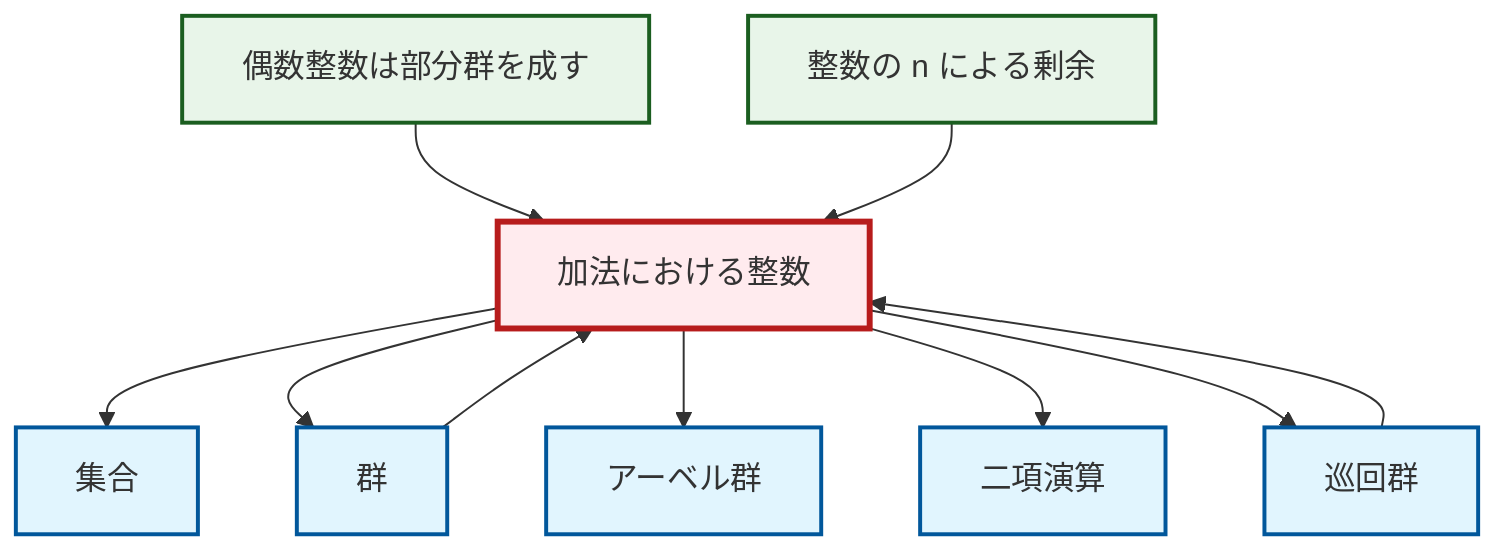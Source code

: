 graph TD
    classDef definition fill:#e1f5fe,stroke:#01579b,stroke-width:2px
    classDef theorem fill:#f3e5f5,stroke:#4a148c,stroke-width:2px
    classDef axiom fill:#fff3e0,stroke:#e65100,stroke-width:2px
    classDef example fill:#e8f5e9,stroke:#1b5e20,stroke-width:2px
    classDef current fill:#ffebee,stroke:#b71c1c,stroke-width:3px
    ex-quotient-integers-mod-n["整数の n による剰余"]:::example
    def-cyclic-group["巡回群"]:::definition
    def-abelian-group["アーベル群"]:::definition
    def-binary-operation["二項演算"]:::definition
    ex-integers-addition["加法における整数"]:::example
    ex-even-integers-subgroup["偶数整数は部分群を成す"]:::example
    def-set["集合"]:::definition
    def-group["群"]:::definition
    ex-integers-addition --> def-set
    def-cyclic-group --> ex-integers-addition
    ex-integers-addition --> def-group
    ex-even-integers-subgroup --> ex-integers-addition
    ex-integers-addition --> def-abelian-group
    ex-integers-addition --> def-binary-operation
    ex-quotient-integers-mod-n --> ex-integers-addition
    def-group --> ex-integers-addition
    ex-integers-addition --> def-cyclic-group
    class ex-integers-addition current